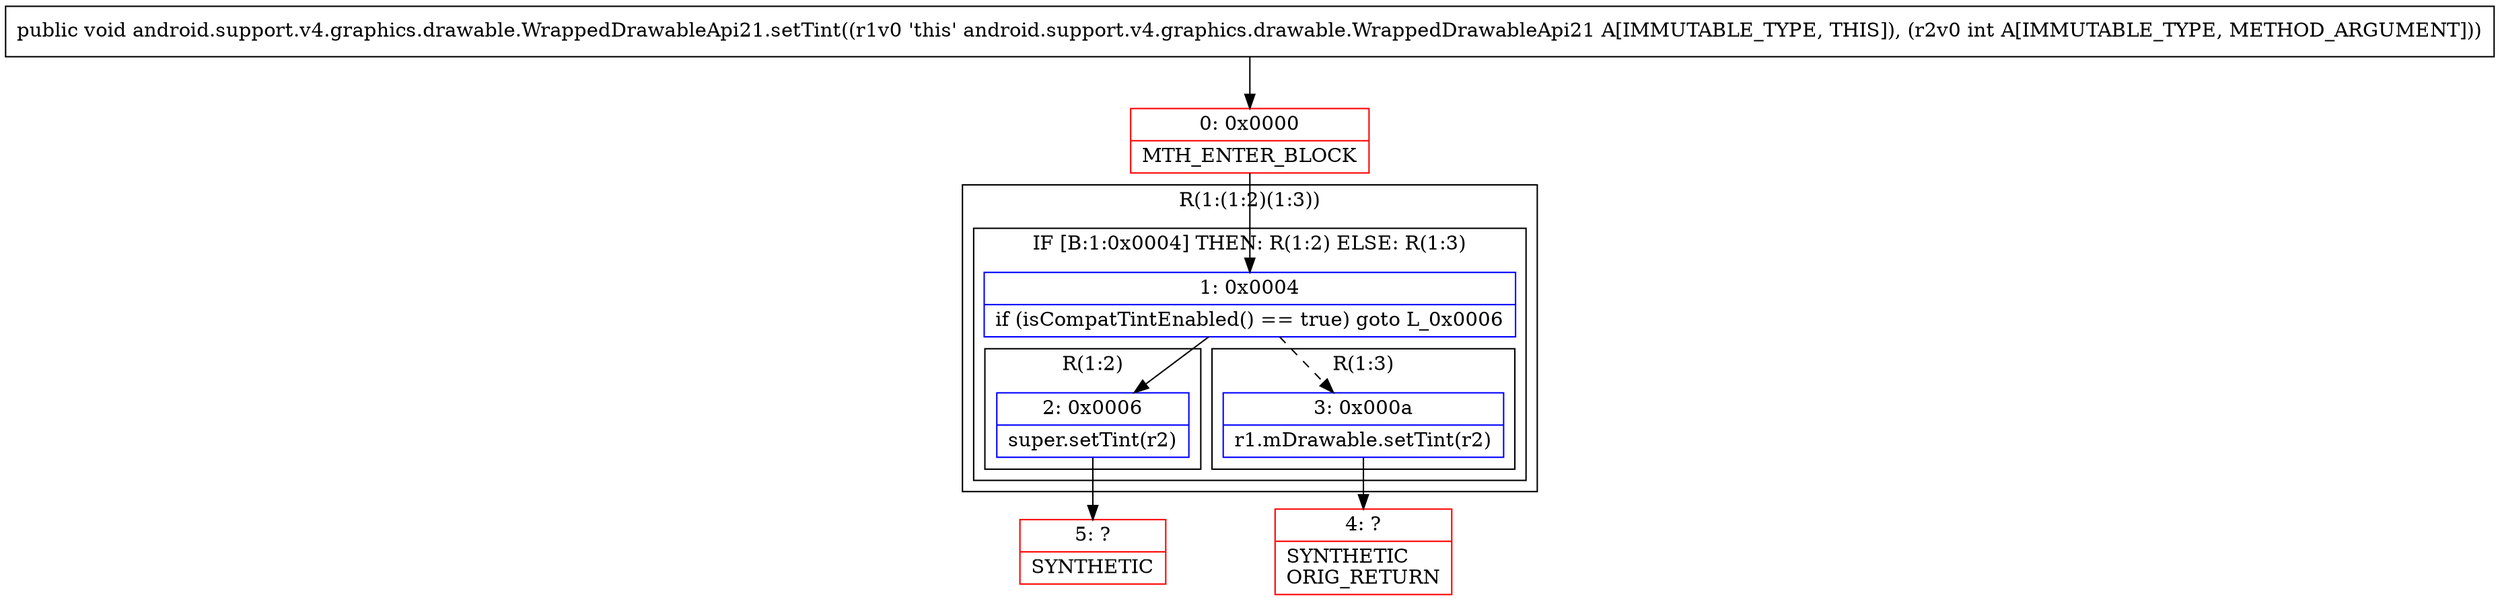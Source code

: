 digraph "CFG forandroid.support.v4.graphics.drawable.WrappedDrawableApi21.setTint(I)V" {
subgraph cluster_Region_468791151 {
label = "R(1:(1:2)(1:3))";
node [shape=record,color=blue];
subgraph cluster_IfRegion_1102437505 {
label = "IF [B:1:0x0004] THEN: R(1:2) ELSE: R(1:3)";
node [shape=record,color=blue];
Node_1 [shape=record,label="{1\:\ 0x0004|if (isCompatTintEnabled() == true) goto L_0x0006\l}"];
subgraph cluster_Region_961766415 {
label = "R(1:2)";
node [shape=record,color=blue];
Node_2 [shape=record,label="{2\:\ 0x0006|super.setTint(r2)\l}"];
}
subgraph cluster_Region_138579595 {
label = "R(1:3)";
node [shape=record,color=blue];
Node_3 [shape=record,label="{3\:\ 0x000a|r1.mDrawable.setTint(r2)\l}"];
}
}
}
Node_0 [shape=record,color=red,label="{0\:\ 0x0000|MTH_ENTER_BLOCK\l}"];
Node_4 [shape=record,color=red,label="{4\:\ ?|SYNTHETIC\lORIG_RETURN\l}"];
Node_5 [shape=record,color=red,label="{5\:\ ?|SYNTHETIC\l}"];
MethodNode[shape=record,label="{public void android.support.v4.graphics.drawable.WrappedDrawableApi21.setTint((r1v0 'this' android.support.v4.graphics.drawable.WrappedDrawableApi21 A[IMMUTABLE_TYPE, THIS]), (r2v0 int A[IMMUTABLE_TYPE, METHOD_ARGUMENT])) }"];
MethodNode -> Node_0;
Node_1 -> Node_2;
Node_1 -> Node_3[style=dashed];
Node_2 -> Node_5;
Node_3 -> Node_4;
Node_0 -> Node_1;
}

